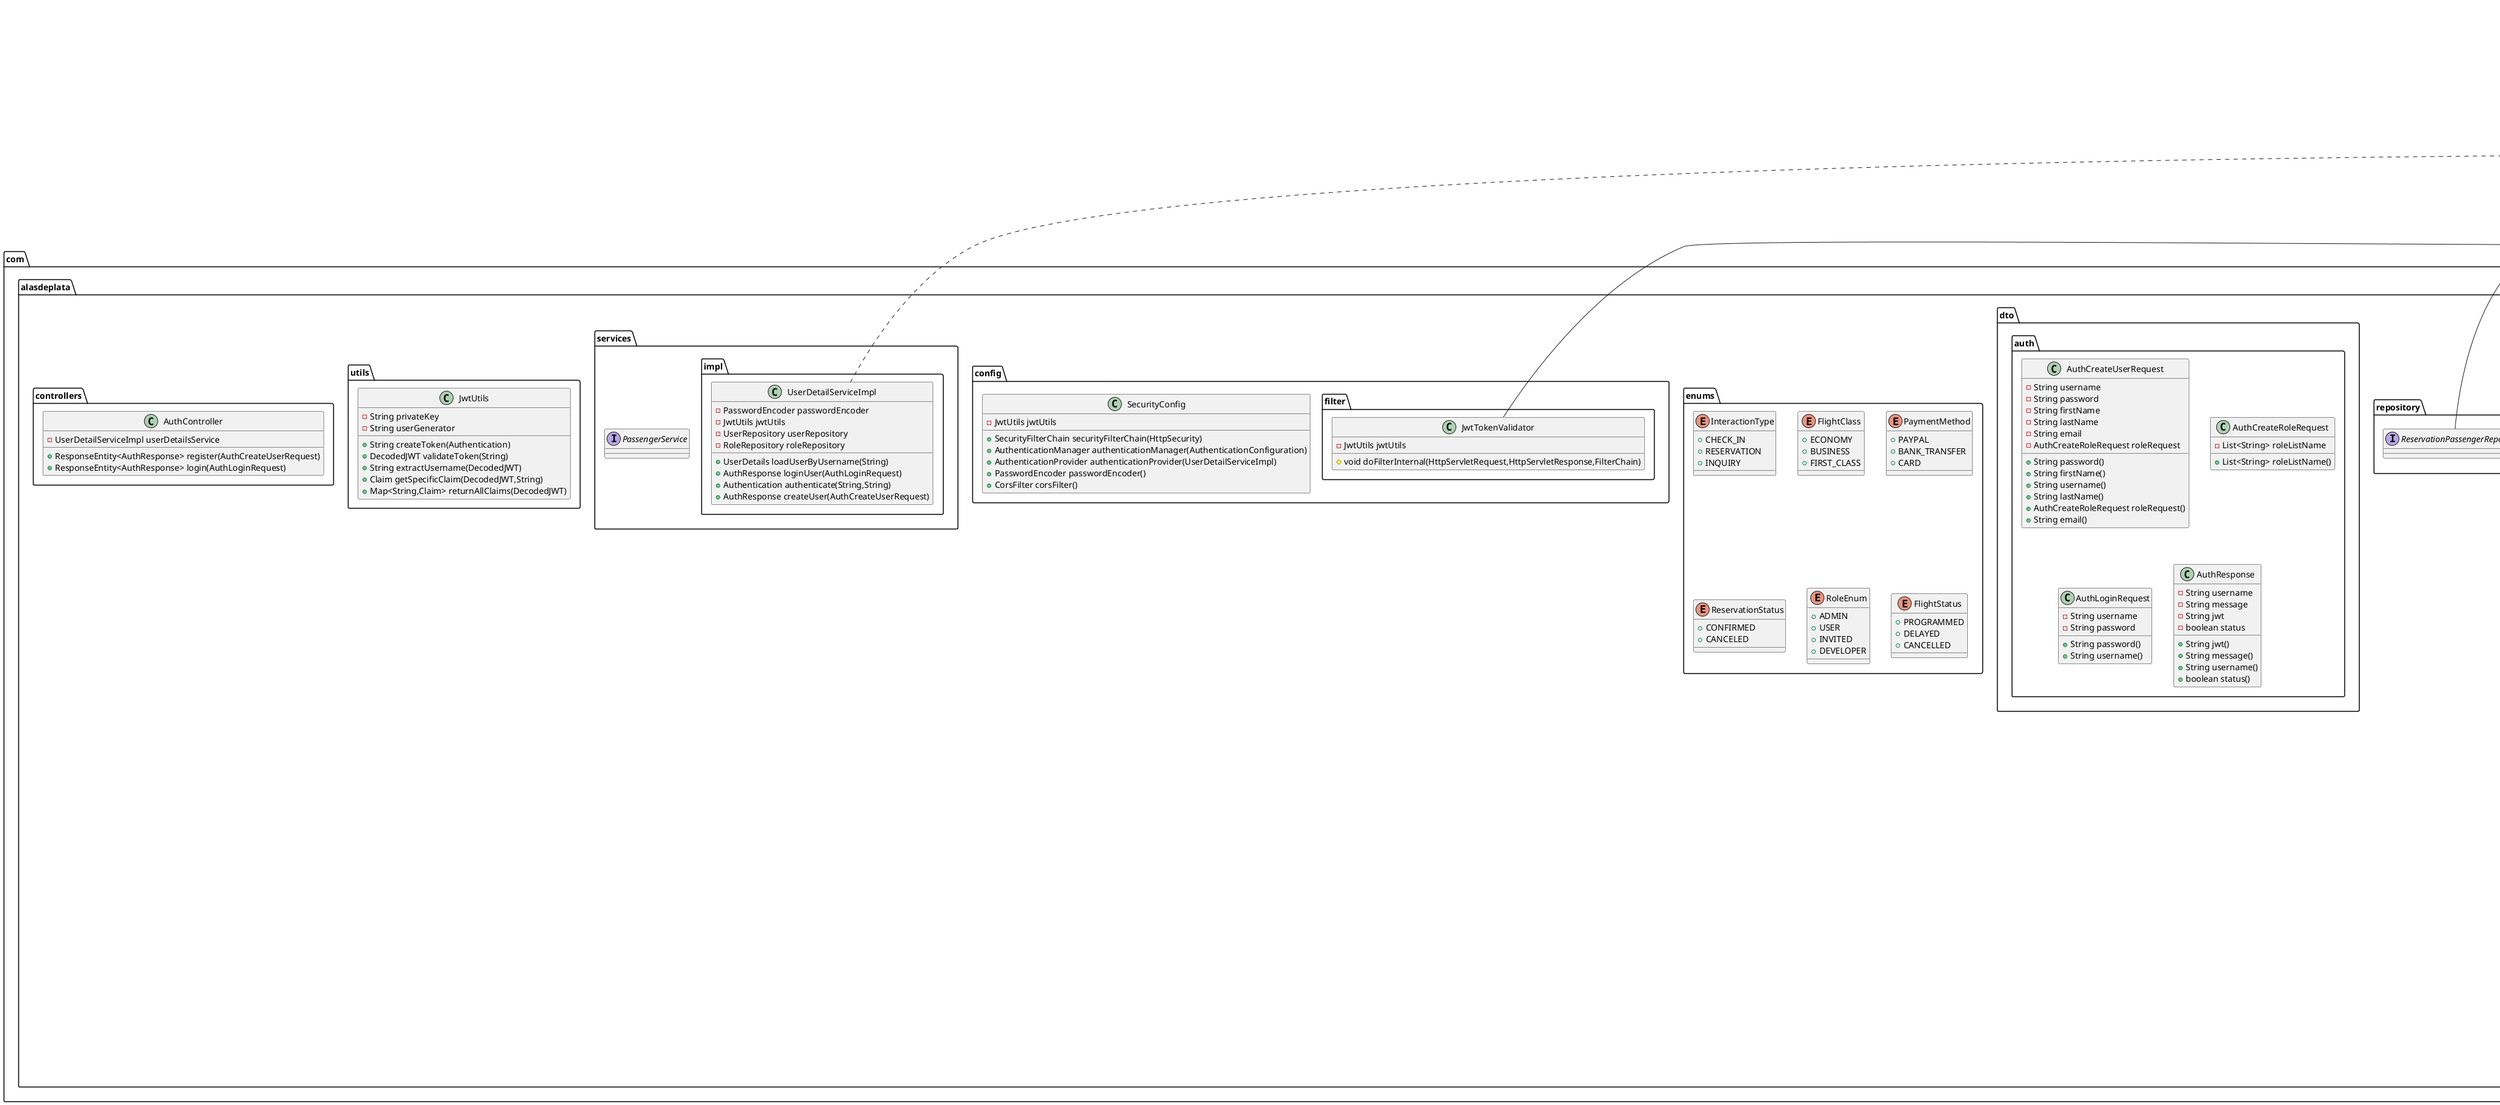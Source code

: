 @startuml
class com.alasdeplata.models.FlightPrice {
- Long id
- Flight flight
- FlightClass flightClass
- BigDecimal price
}

class com.alasdeplata.models.Payment {
- Long id
- Reservation reservation
- BigDecimal amount
- LocalDateTime paymentDate
- PaymentMethod paymentMethod
}

interface com.alasdeplata.repository.AiInteractionRepository {
}
interface com.alasdeplata.repository.DestinatioRepository {
}
class com.alasdeplata.models.Destination {
- Long id
- String city
- String country
- String airportCode
}

class com.alasdeplata.models.ReservationPassenger {
- Long id
- Reservation reservation
- Passenger passenger
- Seat seat
}

interface com.alasdeplata.repository.SeatRepository {
}
class com.alasdeplata.dto.auth.AuthCreateUserRequest {
- String username
- String password
- String firstName
- String lastName
- String email
- AuthCreateRoleRequest roleRequest
+ String password()
+ String firstName()
+ String username()
+ String lastName()
+ AuthCreateRoleRequest roleRequest()
+ String email()
}


class com.alasdeplata.models.Flight {
- Long id
- String flightNumber
- Destination origin
- Destination destination
- LocalDateTime departureTime
- LocalDateTime arrivalTime
- Airplane airplane
- FlightStatus status
}

enum com.alasdeplata.enums.InteractionType {
+  CHECK_IN
+  RESERVATION
+  INQUIRY
}

enum com.alasdeplata.enums.FlightClass {
+  ECONOMY
+  BUSINESS
+  FIRST_CLASS
}

enum com.alasdeplata.enums.PaymentMethod {
+  PAYPAL
+  BANK_TRANSFER
+  CARD
}

class com.alasdeplata.models.Seat {
- Long id
- Flight flight
- String seatNumber
- FlightClass flightClass
- Boolean isAvailable
}

class com.alasdeplata.models.Role {
- Long id
- RoleEnum roleEnum
- Set<Permission> permissionList
}

enum com.alasdeplata.enums.ReservationStatus {
+  CONFIRMED
+  CANCELED
}

class com.alasdeplata.config.SecurityConfig {
- JwtUtils jwtUtils
+ SecurityFilterChain securityFilterChain(HttpSecurity)
+ AuthenticationManager authenticationManager(AuthenticationConfiguration)
+ AuthenticationProvider authenticationProvider(UserDetailServiceImpl)
+ PasswordEncoder passwordEncoder()
+ CorsFilter corsFilter()
}


class com.alasdeplata.dto.auth.AuthCreateRoleRequest {
- List<String> roleListName
+ List<String> roleListName()
}


class com.alasdeplata.dto.auth.AuthLoginRequest {
- String username
- String password
+ String password()
+ String username()
}


interface com.alasdeplata.repository.UserRepository {
~ Optional<UserPrincipal> findUserPrincipalByUsername(String)
}

interface com.alasdeplata.repository.FlightRepository {
}
class com.alasdeplata.models.Passenger {
- Long id
- UserPrincipal user
- String passportNumber
- String nationality
- LocalDate birthDate
}

interface com.alasdeplata.repository.PassengerRepository {
}
class com.alasdeplata.services.impl.UserDetailServiceImpl {
- PasswordEncoder passwordEncoder
- JwtUtils jwtUtils
- UserRepository userRepository
- RoleRepository roleRepository
+ UserDetails loadUserByUsername(String)
+ AuthResponse loginUser(AuthLoginRequest)
+ Authentication authenticate(String,String)
+ AuthResponse createUser(AuthCreateUserRequest)
}


class com.alasdeplata.models.Reservation {
- Long id
- UserPrincipal user
- Flight flight
- LocalDateTime reservationDate
- ReservationStatus status
}

interface com.alasdeplata.repository.ReservationRepository {
}
class com.alasdeplata.models.UserPrincipal {
- Long id
- String firstName
- String lastName
- String email
- String username
- String password
- String phone
- LocalDateTime createdAt
- boolean isEnabled
- boolean accountNoExpired
- boolean accountNoLocked
- boolean credentialNoExpired
- Set<Role> roles
+ void prePersist()
}


class com.alasdeplata.config.filter.JwtTokenValidator {
- JwtUtils jwtUtils
# void doFilterInternal(HttpServletRequest,HttpServletResponse,FilterChain)
}


class com.alasdeplata.models.Airplane {
- Long id
- String model
- Integer capacity
- String registrationnumber
}

class com.alasdeplata.models.Permission {
- Long id
- String name
}

interface com.alasdeplata.repository.FlightPriceRepository {
}
class com.alasdeplata.utils.JwtUtils {
- String privateKey
- String userGenerator
+ String createToken(Authentication)
+ DecodedJWT validateToken(String)
+ String extractUsername(DecodedJWT)
+ Claim getSpecificClaim(DecodedJWT,String)
+ Map<String,Claim> returnAllClaims(DecodedJWT)
}


class com.alasdeplata.dto.auth.AuthResponse {
- String username
- String message
- String jwt
- boolean status
+ String jwt()
+ String message()
+ String username()
+ boolean status()
}


enum com.alasdeplata.enums.RoleEnum {
+  ADMIN
+  USER
+  INVITED
+  DEVELOPER
}

interface com.alasdeplata.repository.PaymentRepository {
}
interface com.alasdeplata.repository.RoleRepository {
~ List<Role> findRoleEntitiesByRoleEnumIn(List<String>)
}

interface com.alasdeplata.repository.AirplaneRepository {
}
interface com.alasdeplata.services.PassengerService {
}
class com.alasdeplata.controllers.AuthController {
- UserDetailServiceImpl userDetailsService
+ ResponseEntity<AuthResponse> register(AuthCreateUserRequest)
+ ResponseEntity<AuthResponse> login(AuthLoginRequest)
}


interface com.alasdeplata.repository.ReservationPassengerRepository {
}
class com.alasdeplata.models.AiInteraction {
- Long id
- UserPrincipal user
- InteractionType interactionType
- String message
- String response
- LocalDateTime createdAt
+ void prePersist()
}


enum com.alasdeplata.enums.FlightStatus {
+  PROGRAMMED
+  DELAYED
+  CANCELLED
}



org.springframework.data.jpa.repository.JpaRepository <|-- com.alasdeplata.repository.AiInteractionRepository
org.springframework.data.jpa.repository.JpaRepository <|-- com.alasdeplata.repository.DestinatioRepository
org.springframework.data.jpa.repository.JpaRepository <|-- com.alasdeplata.repository.SeatRepository
org.springframework.data.jpa.repository.JpaRepository <|-- com.alasdeplata.repository.UserRepository
org.springframework.data.jpa.repository.JpaRepository <|-- com.alasdeplata.repository.FlightRepository
org.springframework.data.jpa.repository.JpaRepository <|-- com.alasdeplata.repository.PassengerRepository
org.springframework.security.core.userdetails.UserDetailsService <|.. com.alasdeplata.services.impl.UserDetailServiceImpl
org.springframework.data.jpa.repository.JpaRepository <|-- com.alasdeplata.repository.ReservationRepository
org.springframework.web.filter.OncePerRequestFilter <|-- com.alasdeplata.config.filter.JwtTokenValidator
org.springframework.data.jpa.repository.JpaRepository <|-- com.alasdeplata.repository.FlightPriceRepository
org.springframework.data.jpa.repository.JpaRepository <|-- com.alasdeplata.repository.PaymentRepository
org.springframework.data.jpa.repository.JpaRepository <|-- com.alasdeplata.repository.RoleRepository
org.springframework.data.jpa.repository.JpaRepository <|-- com.alasdeplata.repository.AirplaneRepository
org.springframework.data.jpa.repository.JpaRepository <|-- com.alasdeplata.repository.ReservationPassengerRepository
@enduml